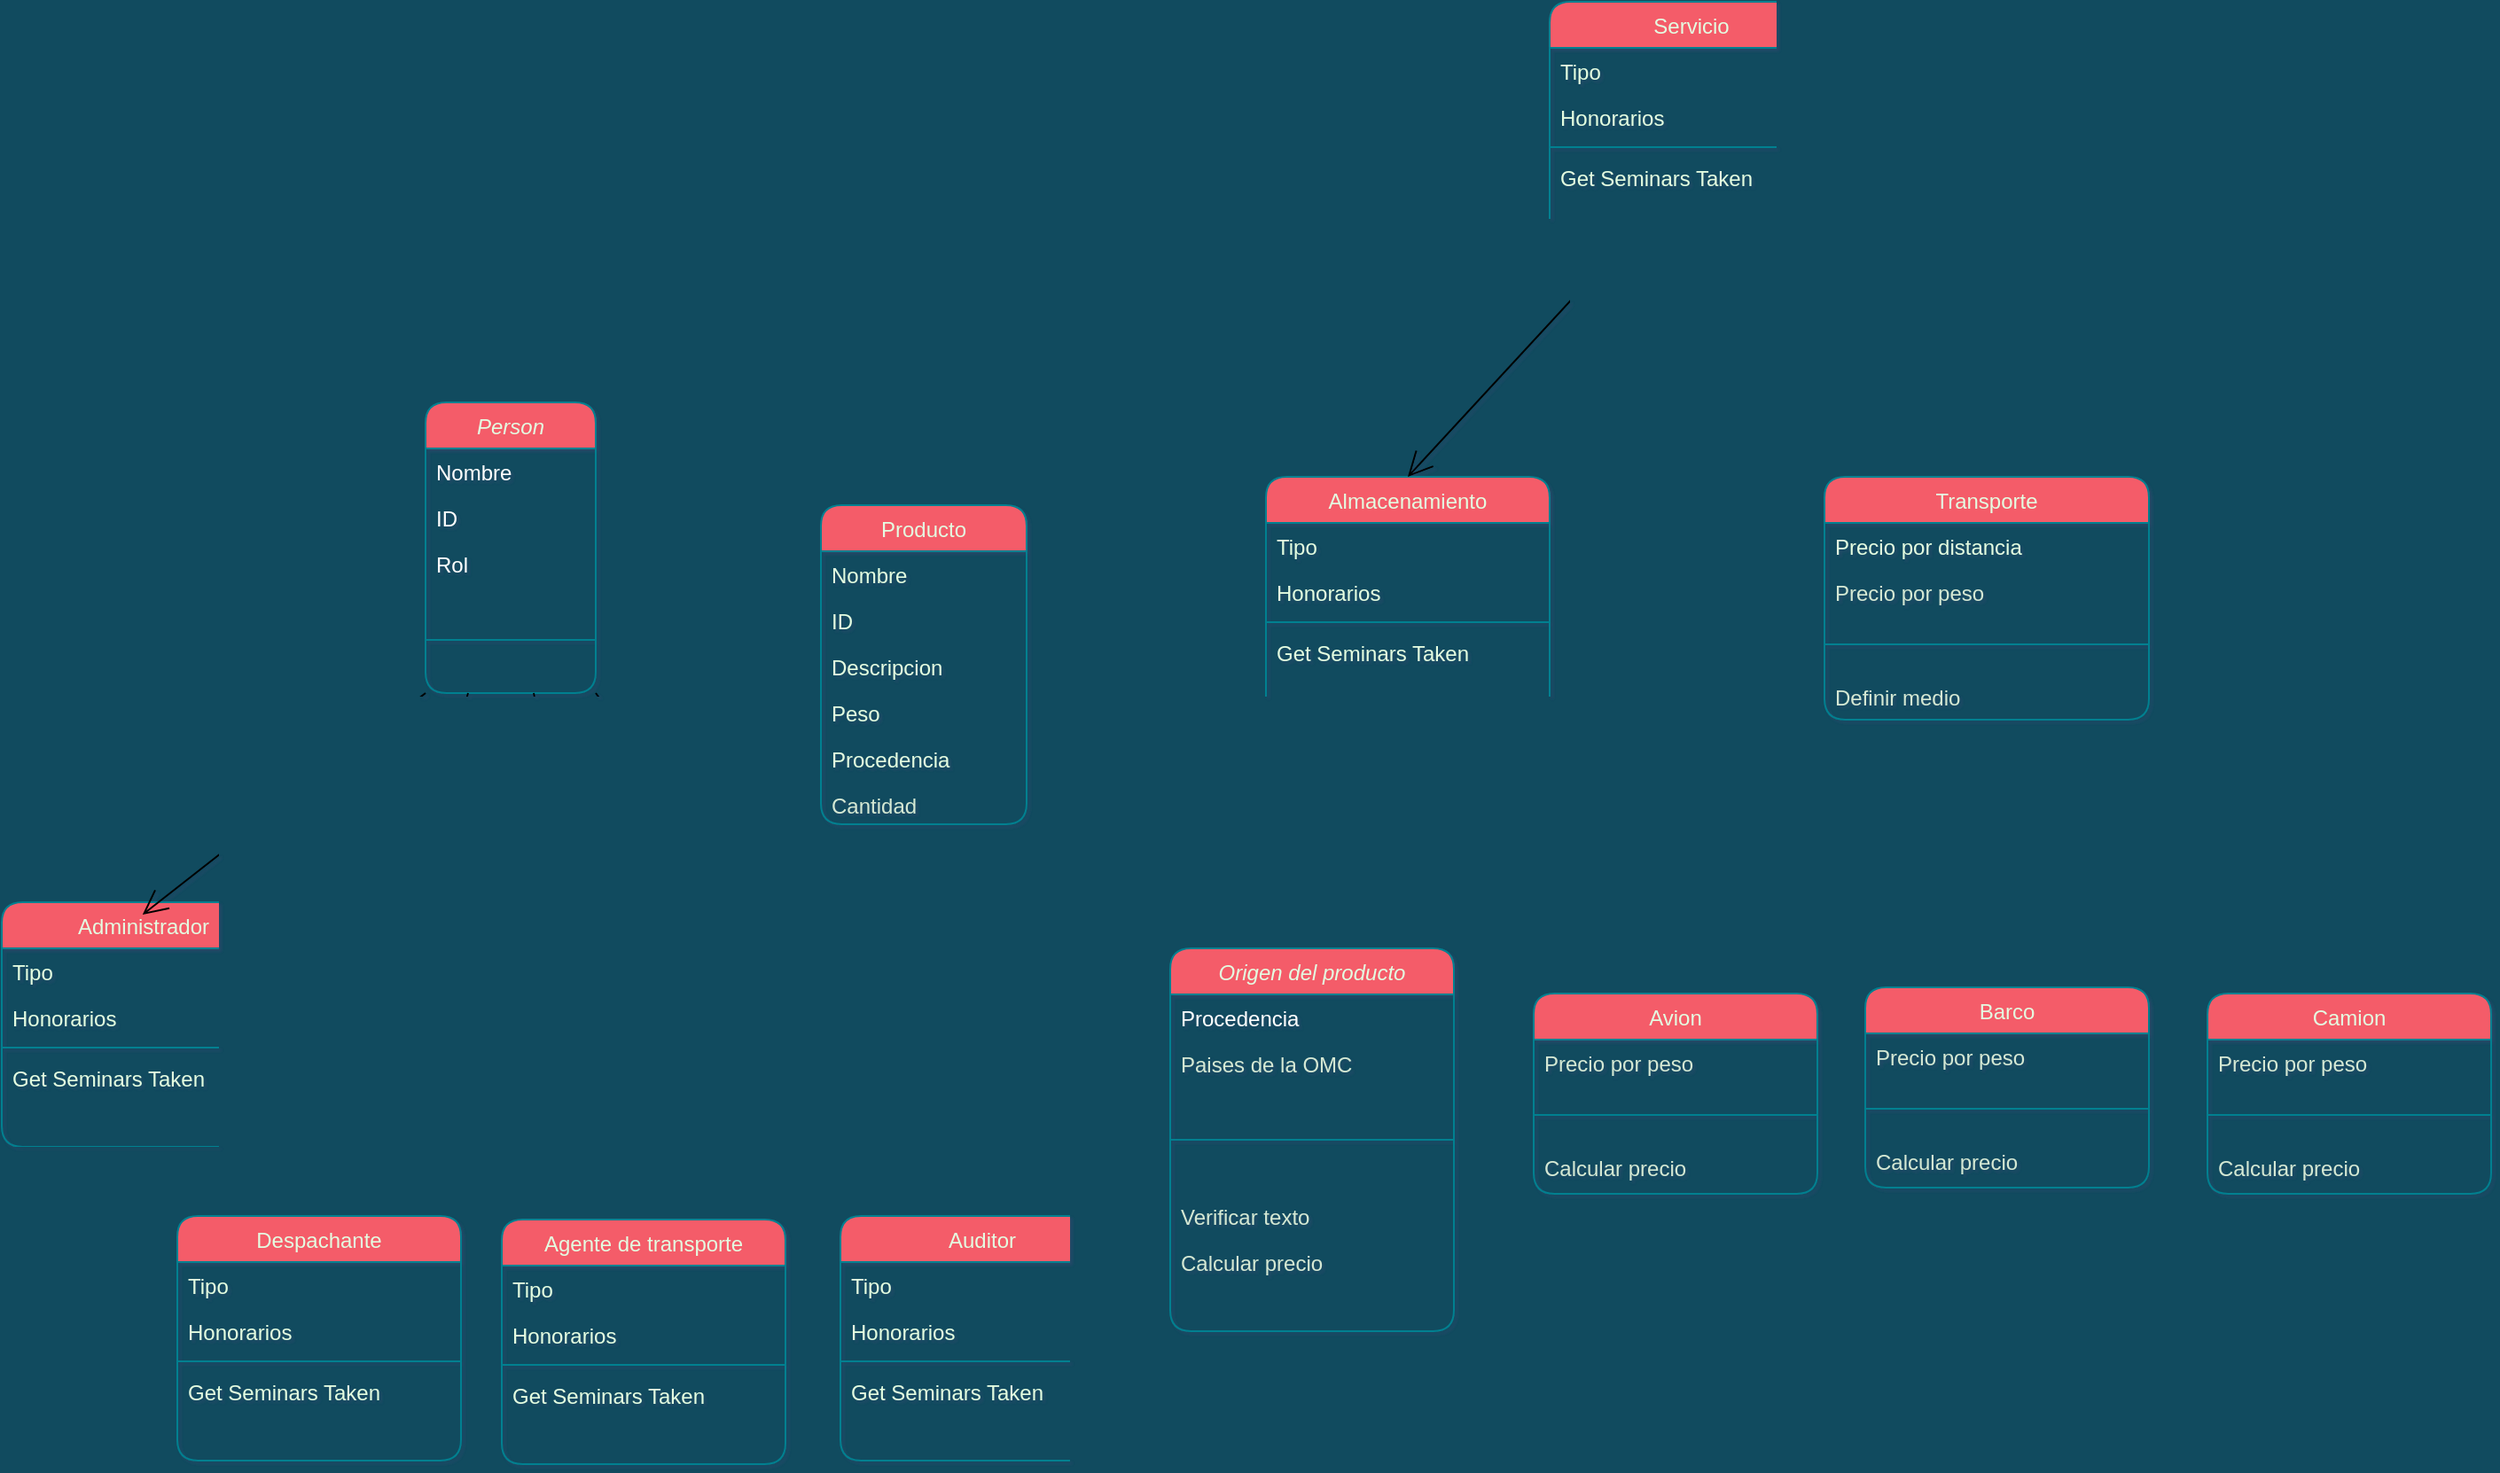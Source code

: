 <mxfile version="20.5.3" type="github">
  <diagram id="C5RBs43oDa-KdzZeNtuy" name="Page-1">
    <mxGraphModel dx="3134" dy="2327" grid="0" gridSize="10" guides="1" tooltips="1" connect="1" arrows="1" fold="1" page="1" pageScale="1" pageWidth="827" pageHeight="1169" background="#114B5F" math="0" shadow="1">
      <root>
        <mxCell id="WIyWlLk6GJQsqaUBKTNV-0" />
        <mxCell id="WIyWlLk6GJQsqaUBKTNV-1" parent="WIyWlLk6GJQsqaUBKTNV-0" />
        <mxCell id="zkfFHV4jXpPFQw0GAbJ--0" value="Person" style="swimlane;fontStyle=2;align=center;verticalAlign=top;childLayout=stackLayout;horizontal=1;startSize=26;horizontalStack=0;resizeParent=1;resizeLast=0;collapsible=1;marginBottom=0;rounded=1;shadow=0;strokeWidth=1;fillColor=#F45B69;strokeColor=#028090;fontColor=#E4FDE1;" parent="WIyWlLk6GJQsqaUBKTNV-1" vertex="1">
          <mxGeometry x="-364" y="24" width="96" height="164" as="geometry">
            <mxRectangle x="230" y="140" width="160" height="26" as="alternateBounds" />
          </mxGeometry>
        </mxCell>
        <mxCell id="zkfFHV4jXpPFQw0GAbJ--1" value="Nombre" style="text;align=left;verticalAlign=top;spacingLeft=4;spacingRight=4;overflow=hidden;rotatable=0;points=[[0,0.5],[1,0.5]];portConstraint=eastwest;fontColor=#FFFFFF;rounded=1;" parent="zkfFHV4jXpPFQw0GAbJ--0" vertex="1">
          <mxGeometry y="26" width="96" height="26" as="geometry" />
        </mxCell>
        <mxCell id="zkfFHV4jXpPFQw0GAbJ--2" value="ID" style="text;align=left;verticalAlign=top;spacingLeft=4;spacingRight=4;overflow=hidden;rotatable=0;points=[[0,0.5],[1,0.5]];portConstraint=eastwest;rounded=1;shadow=0;html=0;fontColor=#FFFFFF;" parent="zkfFHV4jXpPFQw0GAbJ--0" vertex="1">
          <mxGeometry y="52" width="96" height="26" as="geometry" />
        </mxCell>
        <mxCell id="pXvzxChBo4fIykmY_wk8-0" value="Rol" style="text;strokeColor=none;fillColor=none;align=left;verticalAlign=top;spacingLeft=4;spacingRight=4;overflow=hidden;rotatable=0;points=[[0,0.5],[1,0.5]];portConstraint=eastwest;rounded=1;fontColor=#FFFFFF;" vertex="1" parent="zkfFHV4jXpPFQw0GAbJ--0">
          <mxGeometry y="78" width="96" height="26" as="geometry" />
        </mxCell>
        <mxCell id="zkfFHV4jXpPFQw0GAbJ--4" value="" style="line;html=1;strokeWidth=1;align=left;verticalAlign=middle;spacingTop=-1;spacingLeft=3;spacingRight=3;rotatable=0;labelPosition=right;points=[];portConstraint=eastwest;labelBackgroundColor=#114B5F;fillColor=#F45B69;strokeColor=#028090;fontColor=#E4FDE1;rounded=1;" parent="zkfFHV4jXpPFQw0GAbJ--0" vertex="1">
          <mxGeometry y="104" width="96" height="60" as="geometry" />
        </mxCell>
        <mxCell id="zkfFHV4jXpPFQw0GAbJ--6" value="Servicio" style="swimlane;fontStyle=0;align=center;verticalAlign=top;childLayout=stackLayout;horizontal=1;startSize=26;horizontalStack=0;resizeParent=1;resizeLast=0;collapsible=1;marginBottom=0;rounded=1;shadow=0;strokeWidth=1;fillColor=#F45B69;strokeColor=#028090;fontColor=#E4FDE1;" parent="WIyWlLk6GJQsqaUBKTNV-1" vertex="1">
          <mxGeometry x="270" y="-202" width="160" height="138" as="geometry">
            <mxRectangle x="130" y="380" width="160" height="26" as="alternateBounds" />
          </mxGeometry>
        </mxCell>
        <mxCell id="zkfFHV4jXpPFQw0GAbJ--7" value="Tipo" style="text;align=left;verticalAlign=top;spacingLeft=4;spacingRight=4;overflow=hidden;rotatable=0;points=[[0,0.5],[1,0.5]];portConstraint=eastwest;fontColor=#E4FDE1;rounded=1;" parent="zkfFHV4jXpPFQw0GAbJ--6" vertex="1">
          <mxGeometry y="26" width="160" height="26" as="geometry" />
        </mxCell>
        <mxCell id="zkfFHV4jXpPFQw0GAbJ--8" value="Honorarios" style="text;align=left;verticalAlign=top;spacingLeft=4;spacingRight=4;overflow=hidden;rotatable=0;points=[[0,0.5],[1,0.5]];portConstraint=eastwest;rounded=1;shadow=0;html=0;fontColor=#E4FDE1;" parent="zkfFHV4jXpPFQw0GAbJ--6" vertex="1">
          <mxGeometry y="52" width="160" height="26" as="geometry" />
        </mxCell>
        <mxCell id="zkfFHV4jXpPFQw0GAbJ--9" value="" style="line;html=1;strokeWidth=1;align=left;verticalAlign=middle;spacingTop=-1;spacingLeft=3;spacingRight=3;rotatable=0;labelPosition=right;points=[];portConstraint=eastwest;labelBackgroundColor=#114B5F;fillColor=#F45B69;strokeColor=#028090;fontColor=#E4FDE1;rounded=1;" parent="zkfFHV4jXpPFQw0GAbJ--6" vertex="1">
          <mxGeometry y="78" width="160" height="8" as="geometry" />
        </mxCell>
        <mxCell id="zkfFHV4jXpPFQw0GAbJ--11" value="Get Seminars Taken" style="text;align=left;verticalAlign=top;spacingLeft=4;spacingRight=4;overflow=hidden;rotatable=0;points=[[0,0.5],[1,0.5]];portConstraint=eastwest;fontColor=#E4FDE1;rounded=1;" parent="zkfFHV4jXpPFQw0GAbJ--6" vertex="1">
          <mxGeometry y="86" width="160" height="26" as="geometry" />
        </mxCell>
        <mxCell id="zkfFHV4jXpPFQw0GAbJ--13" value="Barco" style="swimlane;fontStyle=0;align=center;verticalAlign=top;childLayout=stackLayout;horizontal=1;startSize=26;horizontalStack=0;resizeParent=1;resizeLast=0;collapsible=1;marginBottom=0;rounded=1;shadow=0;strokeWidth=1;fillColor=#F45B69;strokeColor=#028090;fontColor=#E4FDE1;" parent="WIyWlLk6GJQsqaUBKTNV-1" vertex="1">
          <mxGeometry x="448" y="354" width="160" height="113" as="geometry">
            <mxRectangle x="340" y="380" width="170" height="26" as="alternateBounds" />
          </mxGeometry>
        </mxCell>
        <mxCell id="pXvzxChBo4fIykmY_wk8-32" value="Precio por peso" style="text;strokeColor=none;fillColor=none;align=left;verticalAlign=top;spacingLeft=4;spacingRight=4;overflow=hidden;rotatable=0;points=[[0,0.5],[1,0.5]];portConstraint=eastwest;rounded=1;fontColor=#D5E8D4;" vertex="1" parent="zkfFHV4jXpPFQw0GAbJ--13">
          <mxGeometry y="26" width="160" height="26" as="geometry" />
        </mxCell>
        <mxCell id="pXvzxChBo4fIykmY_wk8-34" value="" style="line;html=1;strokeWidth=1;align=left;verticalAlign=middle;spacingTop=-1;spacingLeft=3;spacingRight=3;rotatable=0;labelPosition=right;points=[];portConstraint=eastwest;labelBackgroundColor=#114B5F;fillColor=#F45B69;strokeColor=#028090;fontColor=#E4FDE1;rounded=1;" vertex="1" parent="zkfFHV4jXpPFQw0GAbJ--13">
          <mxGeometry y="52" width="160" height="33" as="geometry" />
        </mxCell>
        <mxCell id="pXvzxChBo4fIykmY_wk8-37" value="Calcular precio" style="text;strokeColor=none;fillColor=none;align=left;verticalAlign=top;spacingLeft=4;spacingRight=4;overflow=hidden;rotatable=0;points=[[0,0.5],[1,0.5]];portConstraint=eastwest;rounded=1;fontColor=#D5E8D4;" vertex="1" parent="zkfFHV4jXpPFQw0GAbJ--13">
          <mxGeometry y="85" width="160" height="26" as="geometry" />
        </mxCell>
        <mxCell id="zkfFHV4jXpPFQw0GAbJ--17" value="Producto" style="swimlane;fontStyle=0;align=center;verticalAlign=top;childLayout=stackLayout;horizontal=1;startSize=26;horizontalStack=0;resizeParent=1;resizeLast=0;collapsible=1;marginBottom=0;rounded=1;shadow=0;strokeWidth=1;fillColor=#F45B69;strokeColor=#028090;fontColor=#E4FDE1;" parent="WIyWlLk6GJQsqaUBKTNV-1" vertex="1">
          <mxGeometry x="-141" y="82" width="116" height="180" as="geometry">
            <mxRectangle x="550" y="140" width="160" height="26" as="alternateBounds" />
          </mxGeometry>
        </mxCell>
        <mxCell id="zkfFHV4jXpPFQw0GAbJ--18" value="Nombre" style="text;align=left;verticalAlign=top;spacingLeft=4;spacingRight=4;overflow=hidden;rotatable=0;points=[[0,0.5],[1,0.5]];portConstraint=eastwest;fontColor=#E4FDE1;rounded=1;" parent="zkfFHV4jXpPFQw0GAbJ--17" vertex="1">
          <mxGeometry y="26" width="116" height="26" as="geometry" />
        </mxCell>
        <mxCell id="zkfFHV4jXpPFQw0GAbJ--19" value="ID" style="text;align=left;verticalAlign=top;spacingLeft=4;spacingRight=4;overflow=hidden;rotatable=0;points=[[0,0.5],[1,0.5]];portConstraint=eastwest;rounded=1;shadow=0;html=0;fontColor=#E4FDE1;" parent="zkfFHV4jXpPFQw0GAbJ--17" vertex="1">
          <mxGeometry y="52" width="116" height="26" as="geometry" />
        </mxCell>
        <mxCell id="zkfFHV4jXpPFQw0GAbJ--20" value="Descripcion" style="text;align=left;verticalAlign=top;spacingLeft=4;spacingRight=4;overflow=hidden;rotatable=0;points=[[0,0.5],[1,0.5]];portConstraint=eastwest;rounded=1;shadow=0;html=0;fontColor=#E4FDE1;" parent="zkfFHV4jXpPFQw0GAbJ--17" vertex="1">
          <mxGeometry y="78" width="116" height="26" as="geometry" />
        </mxCell>
        <mxCell id="zkfFHV4jXpPFQw0GAbJ--21" value="Peso" style="text;align=left;verticalAlign=top;spacingLeft=4;spacingRight=4;overflow=hidden;rotatable=0;points=[[0,0.5],[1,0.5]];portConstraint=eastwest;rounded=1;shadow=0;html=0;fontColor=#E4FDE1;" parent="zkfFHV4jXpPFQw0GAbJ--17" vertex="1">
          <mxGeometry y="104" width="116" height="26" as="geometry" />
        </mxCell>
        <mxCell id="zkfFHV4jXpPFQw0GAbJ--22" value="Procedencia" style="text;align=left;verticalAlign=top;spacingLeft=4;spacingRight=4;overflow=hidden;rotatable=0;points=[[0,0.5],[1,0.5]];portConstraint=eastwest;rounded=1;shadow=0;html=0;fontColor=#E4FDE1;" parent="zkfFHV4jXpPFQw0GAbJ--17" vertex="1">
          <mxGeometry y="130" width="116" height="26" as="geometry" />
        </mxCell>
        <mxCell id="pXvzxChBo4fIykmY_wk8-18" value="Cantidad" style="text;strokeColor=none;fillColor=none;align=left;verticalAlign=top;spacingLeft=4;spacingRight=4;overflow=hidden;rotatable=0;points=[[0,0.5],[1,0.5]];portConstraint=eastwest;rounded=1;fontColor=#D5E8D4;" vertex="1" parent="zkfFHV4jXpPFQw0GAbJ--17">
          <mxGeometry y="156" width="116" height="24" as="geometry" />
        </mxCell>
        <mxCell id="pXvzxChBo4fIykmY_wk8-12" value="Transporte" style="swimlane;fontStyle=0;align=center;verticalAlign=top;childLayout=stackLayout;horizontal=1;startSize=26;horizontalStack=0;resizeParent=1;resizeLast=0;collapsible=1;marginBottom=0;rounded=1;shadow=0;strokeWidth=1;fillColor=#F45B69;strokeColor=#028090;fontColor=#E4FDE1;" vertex="1" parent="WIyWlLk6GJQsqaUBKTNV-1">
          <mxGeometry x="425" y="66" width="183" height="137" as="geometry">
            <mxRectangle x="550" y="140" width="160" height="26" as="alternateBounds" />
          </mxGeometry>
        </mxCell>
        <mxCell id="pXvzxChBo4fIykmY_wk8-17" value="Precio por distancia" style="text;align=left;verticalAlign=top;spacingLeft=4;spacingRight=4;overflow=hidden;rotatable=0;points=[[0,0.5],[1,0.5]];portConstraint=eastwest;rounded=1;shadow=0;html=0;fontColor=#E4FDE1;" vertex="1" parent="pXvzxChBo4fIykmY_wk8-12">
          <mxGeometry y="26" width="183" height="26" as="geometry" />
        </mxCell>
        <mxCell id="pXvzxChBo4fIykmY_wk8-20" value="Precio por peso" style="text;strokeColor=none;fillColor=none;align=left;verticalAlign=top;spacingLeft=4;spacingRight=4;overflow=hidden;rotatable=0;points=[[0,0.5],[1,0.5]];portConstraint=eastwest;rounded=1;fontColor=#D5E8D4;" vertex="1" parent="pXvzxChBo4fIykmY_wk8-12">
          <mxGeometry y="52" width="183" height="26" as="geometry" />
        </mxCell>
        <mxCell id="qtvmxVoFtMcfJuj8J22V-3" value="" style="line;html=1;strokeWidth=1;align=left;verticalAlign=middle;spacingTop=-1;spacingLeft=3;spacingRight=3;rotatable=0;labelPosition=right;points=[];portConstraint=eastwest;labelBackgroundColor=#114B5F;fillColor=#F45B69;strokeColor=#028090;fontColor=#E4FDE1;rounded=1;" vertex="1" parent="pXvzxChBo4fIykmY_wk8-12">
          <mxGeometry y="78" width="183" height="33" as="geometry" />
        </mxCell>
        <mxCell id="qtvmxVoFtMcfJuj8J22V-5" value="Definir medio" style="text;strokeColor=none;fillColor=none;align=left;verticalAlign=top;spacingLeft=4;spacingRight=4;overflow=hidden;rotatable=0;points=[[0,0.5],[1,0.5]];portConstraint=eastwest;rounded=1;fontColor=#D5E8D4;" vertex="1" parent="pXvzxChBo4fIykmY_wk8-12">
          <mxGeometry y="111" width="183" height="26" as="geometry" />
        </mxCell>
        <mxCell id="pXvzxChBo4fIykmY_wk8-25" value="Origen del producto" style="swimlane;fontStyle=2;align=center;verticalAlign=top;childLayout=stackLayout;horizontal=1;startSize=26;horizontalStack=0;resizeParent=1;resizeLast=0;collapsible=1;marginBottom=0;rounded=1;shadow=0;strokeWidth=1;fillColor=#F45B69;strokeColor=#028090;fontColor=#E4FDE1;" vertex="1" parent="WIyWlLk6GJQsqaUBKTNV-1">
          <mxGeometry x="56" y="332" width="160" height="216" as="geometry">
            <mxRectangle x="230" y="140" width="160" height="26" as="alternateBounds" />
          </mxGeometry>
        </mxCell>
        <mxCell id="pXvzxChBo4fIykmY_wk8-26" value="Procedencia" style="text;align=left;verticalAlign=top;spacingLeft=4;spacingRight=4;overflow=hidden;rotatable=0;points=[[0,0.5],[1,0.5]];portConstraint=eastwest;fontColor=#FFFFFF;rounded=1;" vertex="1" parent="pXvzxChBo4fIykmY_wk8-25">
          <mxGeometry y="26" width="160" height="26" as="geometry" />
        </mxCell>
        <mxCell id="qtvmxVoFtMcfJuj8J22V-52" value="Paises de la OMC" style="text;strokeColor=none;fillColor=none;align=left;verticalAlign=top;spacingLeft=4;spacingRight=4;overflow=hidden;rotatable=0;points=[[0,0.5],[1,0.5]];portConstraint=eastwest;rounded=1;fontColor=#D5E8D4;" vertex="1" parent="pXvzxChBo4fIykmY_wk8-25">
          <mxGeometry y="52" width="160" height="26" as="geometry" />
        </mxCell>
        <mxCell id="pXvzxChBo4fIykmY_wk8-29" value="" style="line;html=1;strokeWidth=1;align=left;verticalAlign=middle;spacingTop=-1;spacingLeft=3;spacingRight=3;rotatable=0;labelPosition=right;points=[];portConstraint=eastwest;labelBackgroundColor=#114B5F;fillColor=#F45B69;strokeColor=#028090;fontColor=#E4FDE1;rounded=1;" vertex="1" parent="pXvzxChBo4fIykmY_wk8-25">
          <mxGeometry y="78" width="160" height="60" as="geometry" />
        </mxCell>
        <mxCell id="qtvmxVoFtMcfJuj8J22V-50" value="Verificar texto" style="text;strokeColor=none;fillColor=none;align=left;verticalAlign=top;spacingLeft=4;spacingRight=4;overflow=hidden;rotatable=0;points=[[0,0.5],[1,0.5]];portConstraint=eastwest;rounded=1;fontColor=#D5E8D4;" vertex="1" parent="pXvzxChBo4fIykmY_wk8-25">
          <mxGeometry y="138" width="160" height="26" as="geometry" />
        </mxCell>
        <mxCell id="qtvmxVoFtMcfJuj8J22V-51" value="Calcular precio" style="text;strokeColor=none;fillColor=none;align=left;verticalAlign=top;spacingLeft=4;spacingRight=4;overflow=hidden;rotatable=0;points=[[0,0.5],[1,0.5]];portConstraint=eastwest;rounded=1;fontColor=#D5E8D4;" vertex="1" parent="pXvzxChBo4fIykmY_wk8-25">
          <mxGeometry y="164" width="160" height="26" as="geometry" />
        </mxCell>
        <mxCell id="qtvmxVoFtMcfJuj8J22V-6" value="Avion" style="swimlane;fontStyle=0;align=center;verticalAlign=top;childLayout=stackLayout;horizontal=1;startSize=26;horizontalStack=0;resizeParent=1;resizeLast=0;collapsible=1;marginBottom=0;rounded=1;shadow=0;strokeWidth=1;fillColor=#F45B69;strokeColor=#028090;fontColor=#E4FDE1;" vertex="1" parent="WIyWlLk6GJQsqaUBKTNV-1">
          <mxGeometry x="261" y="357.5" width="160" height="113" as="geometry">
            <mxRectangle x="340" y="380" width="170" height="26" as="alternateBounds" />
          </mxGeometry>
        </mxCell>
        <mxCell id="qtvmxVoFtMcfJuj8J22V-7" value="Precio por peso" style="text;strokeColor=none;fillColor=none;align=left;verticalAlign=top;spacingLeft=4;spacingRight=4;overflow=hidden;rotatable=0;points=[[0,0.5],[1,0.5]];portConstraint=eastwest;rounded=1;fontColor=#D5E8D4;" vertex="1" parent="qtvmxVoFtMcfJuj8J22V-6">
          <mxGeometry y="26" width="160" height="26" as="geometry" />
        </mxCell>
        <mxCell id="qtvmxVoFtMcfJuj8J22V-8" value="" style="line;html=1;strokeWidth=1;align=left;verticalAlign=middle;spacingTop=-1;spacingLeft=3;spacingRight=3;rotatable=0;labelPosition=right;points=[];portConstraint=eastwest;labelBackgroundColor=#114B5F;fillColor=#F45B69;strokeColor=#028090;fontColor=#E4FDE1;rounded=1;" vertex="1" parent="qtvmxVoFtMcfJuj8J22V-6">
          <mxGeometry y="52" width="160" height="33" as="geometry" />
        </mxCell>
        <mxCell id="qtvmxVoFtMcfJuj8J22V-9" value="Calcular precio" style="text;strokeColor=none;fillColor=none;align=left;verticalAlign=top;spacingLeft=4;spacingRight=4;overflow=hidden;rotatable=0;points=[[0,0.5],[1,0.5]];portConstraint=eastwest;rounded=1;fontColor=#D5E8D4;" vertex="1" parent="qtvmxVoFtMcfJuj8J22V-6">
          <mxGeometry y="85" width="160" height="26" as="geometry" />
        </mxCell>
        <mxCell id="qtvmxVoFtMcfJuj8J22V-10" value="Camion" style="swimlane;fontStyle=0;align=center;verticalAlign=top;childLayout=stackLayout;horizontal=1;startSize=26;horizontalStack=0;resizeParent=1;resizeLast=0;collapsible=1;marginBottom=0;rounded=1;shadow=0;strokeWidth=1;fillColor=#F45B69;strokeColor=#028090;fontColor=#E4FDE1;" vertex="1" parent="WIyWlLk6GJQsqaUBKTNV-1">
          <mxGeometry x="641" y="357.5" width="160" height="113" as="geometry">
            <mxRectangle x="340" y="380" width="170" height="26" as="alternateBounds" />
          </mxGeometry>
        </mxCell>
        <mxCell id="qtvmxVoFtMcfJuj8J22V-11" value="Precio por peso" style="text;strokeColor=none;fillColor=none;align=left;verticalAlign=top;spacingLeft=4;spacingRight=4;overflow=hidden;rotatable=0;points=[[0,0.5],[1,0.5]];portConstraint=eastwest;rounded=1;fontColor=#D5E8D4;" vertex="1" parent="qtvmxVoFtMcfJuj8J22V-10">
          <mxGeometry y="26" width="160" height="26" as="geometry" />
        </mxCell>
        <mxCell id="qtvmxVoFtMcfJuj8J22V-12" value="" style="line;html=1;strokeWidth=1;align=left;verticalAlign=middle;spacingTop=-1;spacingLeft=3;spacingRight=3;rotatable=0;labelPosition=right;points=[];portConstraint=eastwest;labelBackgroundColor=#114B5F;fillColor=#F45B69;strokeColor=#028090;fontColor=#E4FDE1;rounded=1;" vertex="1" parent="qtvmxVoFtMcfJuj8J22V-10">
          <mxGeometry y="52" width="160" height="33" as="geometry" />
        </mxCell>
        <mxCell id="qtvmxVoFtMcfJuj8J22V-13" value="Calcular precio" style="text;strokeColor=none;fillColor=none;align=left;verticalAlign=top;spacingLeft=4;spacingRight=4;overflow=hidden;rotatable=0;points=[[0,0.5],[1,0.5]];portConstraint=eastwest;rounded=1;fontColor=#D5E8D4;" vertex="1" parent="qtvmxVoFtMcfJuj8J22V-10">
          <mxGeometry y="85" width="160" height="26" as="geometry" />
        </mxCell>
        <mxCell id="qtvmxVoFtMcfJuj8J22V-17" value="" style="endArrow=open;endFill=1;endSize=12;html=1;rounded=1;fontColor=#D5E8D4;exitX=0.054;exitY=1.127;exitDx=0;exitDy=0;entryX=0.5;entryY=0;entryDx=0;entryDy=0;exitPerimeter=0;" edge="1" parent="WIyWlLk6GJQsqaUBKTNV-1" source="qtvmxVoFtMcfJuj8J22V-5" target="qtvmxVoFtMcfJuj8J22V-6">
          <mxGeometry width="160" relative="1" as="geometry">
            <mxPoint x="625" y="235" as="sourcePoint" />
            <mxPoint x="388" y="343" as="targetPoint" />
          </mxGeometry>
        </mxCell>
        <mxCell id="qtvmxVoFtMcfJuj8J22V-18" value="" style="endArrow=open;endFill=1;endSize=12;html=1;rounded=1;fontColor=#D5E8D4;exitX=0.5;exitY=1.145;exitDx=0;exitDy=0;exitPerimeter=0;entryX=0.5;entryY=0;entryDx=0;entryDy=0;" edge="1" parent="WIyWlLk6GJQsqaUBKTNV-1" source="qtvmxVoFtMcfJuj8J22V-5" target="zkfFHV4jXpPFQw0GAbJ--13">
          <mxGeometry width="160" relative="1" as="geometry">
            <mxPoint x="677" y="231" as="sourcePoint" />
            <mxPoint x="538" y="347" as="targetPoint" />
          </mxGeometry>
        </mxCell>
        <mxCell id="qtvmxVoFtMcfJuj8J22V-19" value="" style="endArrow=open;endFill=1;endSize=12;html=1;rounded=1;fontColor=#D5E8D4;entryX=0.5;entryY=0;entryDx=0;entryDy=0;exitX=0.907;exitY=1.054;exitDx=0;exitDy=0;exitPerimeter=0;" edge="1" parent="WIyWlLk6GJQsqaUBKTNV-1" source="qtvmxVoFtMcfJuj8J22V-5" target="qtvmxVoFtMcfJuj8J22V-10">
          <mxGeometry width="160" relative="1" as="geometry">
            <mxPoint x="713" y="231" as="sourcePoint" />
            <mxPoint x="725" y="345" as="targetPoint" />
          </mxGeometry>
        </mxCell>
        <mxCell id="qtvmxVoFtMcfJuj8J22V-23" value="Despachante" style="swimlane;fontStyle=0;align=center;verticalAlign=top;childLayout=stackLayout;horizontal=1;startSize=26;horizontalStack=0;resizeParent=1;resizeLast=0;collapsible=1;marginBottom=0;rounded=1;shadow=0;strokeWidth=1;fillColor=#F45B69;strokeColor=#028090;fontColor=#E4FDE1;" vertex="1" parent="WIyWlLk6GJQsqaUBKTNV-1">
          <mxGeometry x="-504" y="483" width="160" height="138" as="geometry">
            <mxRectangle x="-504" y="483" width="160" height="26" as="alternateBounds" />
          </mxGeometry>
        </mxCell>
        <mxCell id="qtvmxVoFtMcfJuj8J22V-24" value="Tipo" style="text;align=left;verticalAlign=top;spacingLeft=4;spacingRight=4;overflow=hidden;rotatable=0;points=[[0,0.5],[1,0.5]];portConstraint=eastwest;fontColor=#E4FDE1;rounded=1;" vertex="1" parent="qtvmxVoFtMcfJuj8J22V-23">
          <mxGeometry y="26" width="160" height="26" as="geometry" />
        </mxCell>
        <mxCell id="qtvmxVoFtMcfJuj8J22V-25" value="Honorarios" style="text;align=left;verticalAlign=top;spacingLeft=4;spacingRight=4;overflow=hidden;rotatable=0;points=[[0,0.5],[1,0.5]];portConstraint=eastwest;rounded=1;shadow=0;html=0;fontColor=#E4FDE1;" vertex="1" parent="qtvmxVoFtMcfJuj8J22V-23">
          <mxGeometry y="52" width="160" height="26" as="geometry" />
        </mxCell>
        <mxCell id="qtvmxVoFtMcfJuj8J22V-26" value="" style="line;html=1;strokeWidth=1;align=left;verticalAlign=middle;spacingTop=-1;spacingLeft=3;spacingRight=3;rotatable=0;labelPosition=right;points=[];portConstraint=eastwest;labelBackgroundColor=#114B5F;fillColor=#F45B69;strokeColor=#028090;fontColor=#E4FDE1;rounded=1;" vertex="1" parent="qtvmxVoFtMcfJuj8J22V-23">
          <mxGeometry y="78" width="160" height="8" as="geometry" />
        </mxCell>
        <mxCell id="qtvmxVoFtMcfJuj8J22V-27" value="Get Seminars Taken" style="text;align=left;verticalAlign=top;spacingLeft=4;spacingRight=4;overflow=hidden;rotatable=0;points=[[0,0.5],[1,0.5]];portConstraint=eastwest;fontColor=#E4FDE1;rounded=1;" vertex="1" parent="qtvmxVoFtMcfJuj8J22V-23">
          <mxGeometry y="86" width="160" height="26" as="geometry" />
        </mxCell>
        <mxCell id="qtvmxVoFtMcfJuj8J22V-28" value="Agente de transporte" style="swimlane;fontStyle=0;align=center;verticalAlign=top;childLayout=stackLayout;horizontal=1;startSize=26;horizontalStack=0;resizeParent=1;resizeLast=0;collapsible=1;marginBottom=0;rounded=1;shadow=0;strokeWidth=1;fillColor=#F45B69;strokeColor=#028090;fontColor=#E4FDE1;" vertex="1" parent="WIyWlLk6GJQsqaUBKTNV-1">
          <mxGeometry x="-321" y="485" width="160" height="138" as="geometry">
            <mxRectangle x="130" y="380" width="160" height="26" as="alternateBounds" />
          </mxGeometry>
        </mxCell>
        <mxCell id="qtvmxVoFtMcfJuj8J22V-29" value="Tipo" style="text;align=left;verticalAlign=top;spacingLeft=4;spacingRight=4;overflow=hidden;rotatable=0;points=[[0,0.5],[1,0.5]];portConstraint=eastwest;fontColor=#E4FDE1;rounded=1;" vertex="1" parent="qtvmxVoFtMcfJuj8J22V-28">
          <mxGeometry y="26" width="160" height="26" as="geometry" />
        </mxCell>
        <mxCell id="qtvmxVoFtMcfJuj8J22V-30" value="Honorarios" style="text;align=left;verticalAlign=top;spacingLeft=4;spacingRight=4;overflow=hidden;rotatable=0;points=[[0,0.5],[1,0.5]];portConstraint=eastwest;rounded=1;shadow=0;html=0;fontColor=#E4FDE1;" vertex="1" parent="qtvmxVoFtMcfJuj8J22V-28">
          <mxGeometry y="52" width="160" height="26" as="geometry" />
        </mxCell>
        <mxCell id="qtvmxVoFtMcfJuj8J22V-31" value="" style="line;html=1;strokeWidth=1;align=left;verticalAlign=middle;spacingTop=-1;spacingLeft=3;spacingRight=3;rotatable=0;labelPosition=right;points=[];portConstraint=eastwest;labelBackgroundColor=#114B5F;fillColor=#F45B69;strokeColor=#028090;fontColor=#E4FDE1;rounded=1;" vertex="1" parent="qtvmxVoFtMcfJuj8J22V-28">
          <mxGeometry y="78" width="160" height="8" as="geometry" />
        </mxCell>
        <mxCell id="qtvmxVoFtMcfJuj8J22V-32" value="Get Seminars Taken" style="text;align=left;verticalAlign=top;spacingLeft=4;spacingRight=4;overflow=hidden;rotatable=0;points=[[0,0.5],[1,0.5]];portConstraint=eastwest;fontColor=#E4FDE1;rounded=1;" vertex="1" parent="qtvmxVoFtMcfJuj8J22V-28">
          <mxGeometry y="86" width="160" height="26" as="geometry" />
        </mxCell>
        <mxCell id="qtvmxVoFtMcfJuj8J22V-33" value="Auditor" style="swimlane;fontStyle=0;align=center;verticalAlign=top;childLayout=stackLayout;horizontal=1;startSize=26;horizontalStack=0;resizeParent=1;resizeLast=0;collapsible=1;marginBottom=0;rounded=1;shadow=0;strokeWidth=1;fillColor=#F45B69;strokeColor=#028090;fontColor=#E4FDE1;" vertex="1" parent="WIyWlLk6GJQsqaUBKTNV-1">
          <mxGeometry x="-130" y="483" width="160" height="138" as="geometry">
            <mxRectangle x="130" y="380" width="160" height="26" as="alternateBounds" />
          </mxGeometry>
        </mxCell>
        <mxCell id="qtvmxVoFtMcfJuj8J22V-34" value="Tipo" style="text;align=left;verticalAlign=top;spacingLeft=4;spacingRight=4;overflow=hidden;rotatable=0;points=[[0,0.5],[1,0.5]];portConstraint=eastwest;fontColor=#E4FDE1;rounded=1;" vertex="1" parent="qtvmxVoFtMcfJuj8J22V-33">
          <mxGeometry y="26" width="160" height="26" as="geometry" />
        </mxCell>
        <mxCell id="qtvmxVoFtMcfJuj8J22V-35" value="Honorarios" style="text;align=left;verticalAlign=top;spacingLeft=4;spacingRight=4;overflow=hidden;rotatable=0;points=[[0,0.5],[1,0.5]];portConstraint=eastwest;rounded=1;shadow=0;html=0;fontColor=#E4FDE1;" vertex="1" parent="qtvmxVoFtMcfJuj8J22V-33">
          <mxGeometry y="52" width="160" height="26" as="geometry" />
        </mxCell>
        <mxCell id="qtvmxVoFtMcfJuj8J22V-36" value="" style="line;html=1;strokeWidth=1;align=left;verticalAlign=middle;spacingTop=-1;spacingLeft=3;spacingRight=3;rotatable=0;labelPosition=right;points=[];portConstraint=eastwest;labelBackgroundColor=#114B5F;fillColor=#F45B69;strokeColor=#028090;fontColor=#E4FDE1;rounded=1;" vertex="1" parent="qtvmxVoFtMcfJuj8J22V-33">
          <mxGeometry y="78" width="160" height="8" as="geometry" />
        </mxCell>
        <mxCell id="qtvmxVoFtMcfJuj8J22V-37" value="Get Seminars Taken" style="text;align=left;verticalAlign=top;spacingLeft=4;spacingRight=4;overflow=hidden;rotatable=0;points=[[0,0.5],[1,0.5]];portConstraint=eastwest;fontColor=#E4FDE1;rounded=1;" vertex="1" parent="qtvmxVoFtMcfJuj8J22V-33">
          <mxGeometry y="86" width="160" height="26" as="geometry" />
        </mxCell>
        <mxCell id="qtvmxVoFtMcfJuj8J22V-38" value="Almacenamiento" style="swimlane;fontStyle=0;align=center;verticalAlign=top;childLayout=stackLayout;horizontal=1;startSize=26;horizontalStack=0;resizeParent=1;resizeLast=0;collapsible=1;marginBottom=0;rounded=1;shadow=0;strokeWidth=1;fillColor=#F45B69;strokeColor=#028090;fontColor=#E4FDE1;" vertex="1" parent="WIyWlLk6GJQsqaUBKTNV-1">
          <mxGeometry x="110" y="66" width="160" height="138" as="geometry">
            <mxRectangle x="130" y="380" width="160" height="26" as="alternateBounds" />
          </mxGeometry>
        </mxCell>
        <mxCell id="qtvmxVoFtMcfJuj8J22V-39" value="Tipo" style="text;align=left;verticalAlign=top;spacingLeft=4;spacingRight=4;overflow=hidden;rotatable=0;points=[[0,0.5],[1,0.5]];portConstraint=eastwest;fontColor=#E4FDE1;rounded=1;" vertex="1" parent="qtvmxVoFtMcfJuj8J22V-38">
          <mxGeometry y="26" width="160" height="26" as="geometry" />
        </mxCell>
        <mxCell id="qtvmxVoFtMcfJuj8J22V-40" value="Honorarios" style="text;align=left;verticalAlign=top;spacingLeft=4;spacingRight=4;overflow=hidden;rotatable=0;points=[[0,0.5],[1,0.5]];portConstraint=eastwest;rounded=1;shadow=0;html=0;fontColor=#E4FDE1;" vertex="1" parent="qtvmxVoFtMcfJuj8J22V-38">
          <mxGeometry y="52" width="160" height="26" as="geometry" />
        </mxCell>
        <mxCell id="qtvmxVoFtMcfJuj8J22V-41" value="" style="line;html=1;strokeWidth=1;align=left;verticalAlign=middle;spacingTop=-1;spacingLeft=3;spacingRight=3;rotatable=0;labelPosition=right;points=[];portConstraint=eastwest;labelBackgroundColor=#114B5F;fillColor=#F45B69;strokeColor=#028090;fontColor=#E4FDE1;rounded=1;" vertex="1" parent="qtvmxVoFtMcfJuj8J22V-38">
          <mxGeometry y="78" width="160" height="8" as="geometry" />
        </mxCell>
        <mxCell id="qtvmxVoFtMcfJuj8J22V-42" value="Get Seminars Taken" style="text;align=left;verticalAlign=top;spacingLeft=4;spacingRight=4;overflow=hidden;rotatable=0;points=[[0,0.5],[1,0.5]];portConstraint=eastwest;fontColor=#E4FDE1;rounded=1;" vertex="1" parent="qtvmxVoFtMcfJuj8J22V-38">
          <mxGeometry y="86" width="160" height="26" as="geometry" />
        </mxCell>
        <mxCell id="qtvmxVoFtMcfJuj8J22V-43" value="" style="endArrow=open;endFill=1;endSize=12;html=1;rounded=1;fontColor=#D5E8D4;exitX=0.25;exitY=1;exitDx=0;exitDy=0;entryX=0.5;entryY=0;entryDx=0;entryDy=0;" edge="1" parent="WIyWlLk6GJQsqaUBKTNV-1" source="zkfFHV4jXpPFQw0GAbJ--0" target="qtvmxVoFtMcfJuj8J22V-23">
          <mxGeometry width="160" relative="1" as="geometry">
            <mxPoint x="-279.0" y="264" as="sourcePoint" />
            <mxPoint x="-424" y="476" as="targetPoint" />
          </mxGeometry>
        </mxCell>
        <mxCell id="qtvmxVoFtMcfJuj8J22V-44" value="" style="endArrow=open;endFill=1;endSize=12;html=1;rounded=1;fontColor=#D5E8D4;entryX=0.5;entryY=0;entryDx=0;entryDy=0;" edge="1" parent="WIyWlLk6GJQsqaUBKTNV-1" target="qtvmxVoFtMcfJuj8J22V-28">
          <mxGeometry width="160" relative="1" as="geometry">
            <mxPoint x="-303" y="188" as="sourcePoint" />
            <mxPoint x="-248" y="472" as="targetPoint" />
          </mxGeometry>
        </mxCell>
        <mxCell id="qtvmxVoFtMcfJuj8J22V-45" value="" style="endArrow=open;endFill=1;endSize=12;html=1;rounded=1;fontColor=#D5E8D4;exitX=1;exitY=1;exitDx=0;exitDy=0;entryX=0.5;entryY=0;entryDx=0;entryDy=0;" edge="1" parent="WIyWlLk6GJQsqaUBKTNV-1" source="zkfFHV4jXpPFQw0GAbJ--0" target="qtvmxVoFtMcfJuj8J22V-33">
          <mxGeometry width="160" relative="1" as="geometry">
            <mxPoint x="5.0" y="284" as="sourcePoint" />
            <mxPoint x="-232" y="392" as="targetPoint" />
          </mxGeometry>
        </mxCell>
        <mxCell id="qtvmxVoFtMcfJuj8J22V-48" value="" style="endArrow=open;endFill=1;endSize=12;html=1;rounded=1;fontColor=#D5E8D4;exitX=0.25;exitY=1;exitDx=0;exitDy=0;entryX=0.5;entryY=0;entryDx=0;entryDy=0;" edge="1" parent="WIyWlLk6GJQsqaUBKTNV-1" source="zkfFHV4jXpPFQw0GAbJ--6" target="qtvmxVoFtMcfJuj8J22V-38">
          <mxGeometry width="160" relative="1" as="geometry">
            <mxPoint x="131.0" y="487.0" as="sourcePoint" />
            <mxPoint x="274" y="716" as="targetPoint" />
          </mxGeometry>
        </mxCell>
        <mxCell id="qtvmxVoFtMcfJuj8J22V-49" value="" style="endArrow=open;endFill=1;endSize=12;html=1;rounded=1;fontColor=#D5E8D4;exitX=0.75;exitY=1;exitDx=0;exitDy=0;entryX=0.5;entryY=0;entryDx=0;entryDy=0;" edge="1" parent="WIyWlLk6GJQsqaUBKTNV-1" source="zkfFHV4jXpPFQw0GAbJ--6" target="pXvzxChBo4fIykmY_wk8-12">
          <mxGeometry width="160" relative="1" as="geometry">
            <mxPoint x="504" y="-162" as="sourcePoint" />
            <mxPoint x="298" y="-106" as="targetPoint" />
          </mxGeometry>
        </mxCell>
        <mxCell id="qtvmxVoFtMcfJuj8J22V-53" value="" style="endArrow=open;endFill=1;endSize=12;html=1;rounded=1;fontColor=#D5E8D4;exitX=0.502;exitY=1.108;exitDx=0;exitDy=0;entryX=0.5;entryY=0;entryDx=0;entryDy=0;exitPerimeter=0;" edge="1" parent="WIyWlLk6GJQsqaUBKTNV-1" source="pXvzxChBo4fIykmY_wk8-18" target="pXvzxChBo4fIykmY_wk8-25">
          <mxGeometry width="160" relative="1" as="geometry">
            <mxPoint x="-10.0" y="119.0" as="sourcePoint" />
            <mxPoint x="133" y="348" as="targetPoint" />
          </mxGeometry>
        </mxCell>
        <mxCell id="qtvmxVoFtMcfJuj8J22V-55" value="Administrador" style="swimlane;fontStyle=0;align=center;verticalAlign=top;childLayout=stackLayout;horizontal=1;startSize=26;horizontalStack=0;resizeParent=1;resizeLast=0;collapsible=1;marginBottom=0;rounded=1;shadow=0;strokeWidth=1;fillColor=#F45B69;strokeColor=#028090;fontColor=#E4FDE1;" vertex="1" parent="WIyWlLk6GJQsqaUBKTNV-1">
          <mxGeometry x="-603" y="306" width="160" height="138" as="geometry">
            <mxRectangle x="130" y="380" width="160" height="26" as="alternateBounds" />
          </mxGeometry>
        </mxCell>
        <mxCell id="qtvmxVoFtMcfJuj8J22V-56" value="Tipo" style="text;align=left;verticalAlign=top;spacingLeft=4;spacingRight=4;overflow=hidden;rotatable=0;points=[[0,0.5],[1,0.5]];portConstraint=eastwest;fontColor=#E4FDE1;rounded=1;" vertex="1" parent="qtvmxVoFtMcfJuj8J22V-55">
          <mxGeometry y="26" width="160" height="26" as="geometry" />
        </mxCell>
        <mxCell id="qtvmxVoFtMcfJuj8J22V-57" value="Honorarios" style="text;align=left;verticalAlign=top;spacingLeft=4;spacingRight=4;overflow=hidden;rotatable=0;points=[[0,0.5],[1,0.5]];portConstraint=eastwest;rounded=1;shadow=0;html=0;fontColor=#E4FDE1;" vertex="1" parent="qtvmxVoFtMcfJuj8J22V-55">
          <mxGeometry y="52" width="160" height="26" as="geometry" />
        </mxCell>
        <mxCell id="qtvmxVoFtMcfJuj8J22V-58" value="" style="line;html=1;strokeWidth=1;align=left;verticalAlign=middle;spacingTop=-1;spacingLeft=3;spacingRight=3;rotatable=0;labelPosition=right;points=[];portConstraint=eastwest;labelBackgroundColor=#114B5F;fillColor=#F45B69;strokeColor=#028090;fontColor=#E4FDE1;rounded=1;" vertex="1" parent="qtvmxVoFtMcfJuj8J22V-55">
          <mxGeometry y="78" width="160" height="8" as="geometry" />
        </mxCell>
        <mxCell id="qtvmxVoFtMcfJuj8J22V-59" value="Get Seminars Taken" style="text;align=left;verticalAlign=top;spacingLeft=4;spacingRight=4;overflow=hidden;rotatable=0;points=[[0,0.5],[1,0.5]];portConstraint=eastwest;fontColor=#E4FDE1;rounded=1;" vertex="1" parent="qtvmxVoFtMcfJuj8J22V-55">
          <mxGeometry y="86" width="160" height="26" as="geometry" />
        </mxCell>
        <mxCell id="qtvmxVoFtMcfJuj8J22V-60" value="" style="endArrow=open;endFill=1;endSize=12;html=1;rounded=1;fontColor=#D5E8D4;entryX=0.5;entryY=0;entryDx=0;entryDy=0;exitX=0;exitY=1;exitDx=0;exitDy=0;" edge="1" parent="WIyWlLk6GJQsqaUBKTNV-1" source="zkfFHV4jXpPFQw0GAbJ--0">
          <mxGeometry width="160" relative="1" as="geometry">
            <mxPoint x="-523.59" y="82.0" as="sourcePoint" />
            <mxPoint x="-523.59" y="313" as="targetPoint" />
          </mxGeometry>
        </mxCell>
      </root>
    </mxGraphModel>
  </diagram>
</mxfile>

